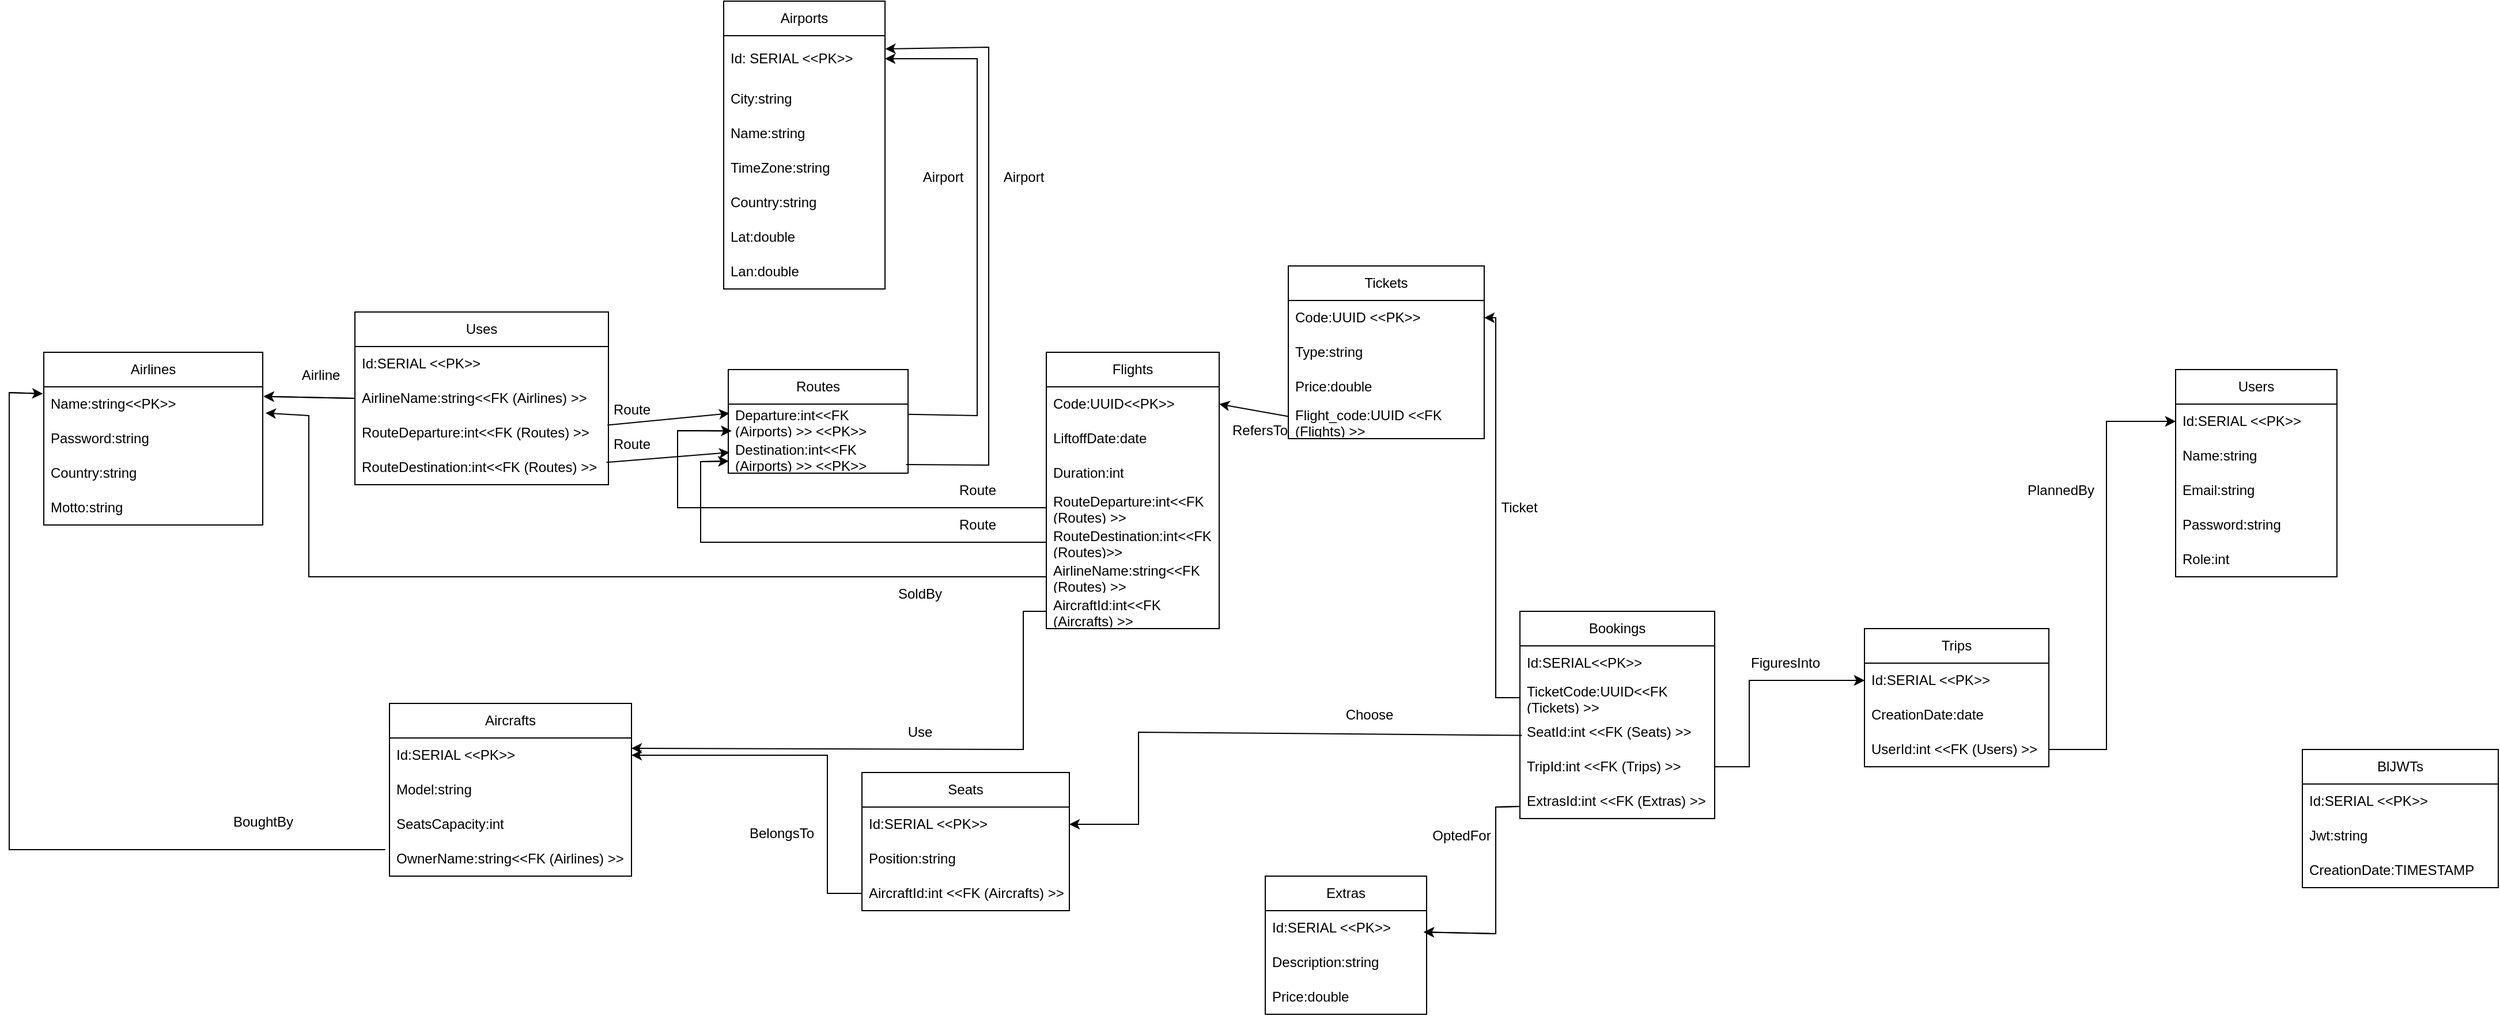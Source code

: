 <mxfile version="28.0.4">
  <diagram name="Pagina-1" id="pX6mvPdmHWL1DqITEzlt">
    <mxGraphModel dx="2329" dy="838" grid="1" gridSize="10" guides="1" tooltips="1" connect="1" arrows="1" fold="1" page="1" pageScale="1" pageWidth="827" pageHeight="1169" math="0" shadow="0">
      <root>
        <mxCell id="0" />
        <mxCell id="1" parent="0" />
        <mxCell id="3aQUeb-euFE-y9l26gwd-1" value="Airlines" style="swimlane;fontStyle=0;childLayout=stackLayout;horizontal=1;startSize=30;horizontalStack=0;resizeParent=1;resizeParentMax=0;resizeLast=0;collapsible=1;marginBottom=0;whiteSpace=wrap;html=1;" parent="1" vertex="1">
          <mxGeometry x="-270" y="315" width="190" height="150" as="geometry" />
        </mxCell>
        <mxCell id="3aQUeb-euFE-y9l26gwd-2" value="Name:string&amp;lt;&amp;lt;PK&amp;gt;&amp;gt;" style="text;strokeColor=none;fillColor=none;align=left;verticalAlign=middle;spacingLeft=4;spacingRight=4;overflow=hidden;points=[[0,0.5],[1,0.5]];portConstraint=eastwest;rotatable=0;whiteSpace=wrap;html=1;" parent="3aQUeb-euFE-y9l26gwd-1" vertex="1">
          <mxGeometry y="30" width="190" height="30" as="geometry" />
        </mxCell>
        <mxCell id="3aQUeb-euFE-y9l26gwd-3" value="Password:string" style="text;strokeColor=none;fillColor=none;align=left;verticalAlign=middle;spacingLeft=4;spacingRight=4;overflow=hidden;points=[[0,0.5],[1,0.5]];portConstraint=eastwest;rotatable=0;whiteSpace=wrap;html=1;" parent="3aQUeb-euFE-y9l26gwd-1" vertex="1">
          <mxGeometry y="60" width="190" height="30" as="geometry" />
        </mxCell>
        <mxCell id="3aQUeb-euFE-y9l26gwd-4" value="Country:string" style="text;strokeColor=none;fillColor=none;align=left;verticalAlign=middle;spacingLeft=4;spacingRight=4;overflow=hidden;points=[[0,0.5],[1,0.5]];portConstraint=eastwest;rotatable=0;whiteSpace=wrap;html=1;" parent="3aQUeb-euFE-y9l26gwd-1" vertex="1">
          <mxGeometry y="90" width="190" height="30" as="geometry" />
        </mxCell>
        <mxCell id="3aQUeb-euFE-y9l26gwd-5" value="Motto:string" style="text;strokeColor=none;fillColor=none;align=left;verticalAlign=middle;spacingLeft=4;spacingRight=4;overflow=hidden;points=[[0,0.5],[1,0.5]];portConstraint=eastwest;rotatable=0;whiteSpace=wrap;html=1;" parent="3aQUeb-euFE-y9l26gwd-1" vertex="1">
          <mxGeometry y="120" width="190" height="30" as="geometry" />
        </mxCell>
        <mxCell id="3aQUeb-euFE-y9l26gwd-6" value="Routes" style="swimlane;fontStyle=0;childLayout=stackLayout;horizontal=1;startSize=30;horizontalStack=0;resizeParent=1;resizeParentMax=0;resizeLast=0;collapsible=1;marginBottom=0;whiteSpace=wrap;html=1;" parent="1" vertex="1">
          <mxGeometry x="324" y="330" width="156" height="90" as="geometry" />
        </mxCell>
        <mxCell id="3aQUeb-euFE-y9l26gwd-7" value="Departure:int&amp;lt;&amp;lt;FK (&lt;span style=&quot;text-align: center;&quot;&gt;Airports)&amp;nbsp;&lt;/span&gt;&amp;gt;&amp;gt; &amp;lt;&amp;lt;PK&amp;gt;&amp;gt;" style="text;strokeColor=none;fillColor=none;align=left;verticalAlign=middle;spacingLeft=4;spacingRight=4;overflow=hidden;points=[[0,0.5],[1,0.5]];portConstraint=eastwest;rotatable=0;whiteSpace=wrap;html=1;" parent="3aQUeb-euFE-y9l26gwd-6" vertex="1">
          <mxGeometry y="30" width="156" height="30" as="geometry" />
        </mxCell>
        <mxCell id="3aQUeb-euFE-y9l26gwd-8" value="Destination:int&amp;lt;&amp;lt;FK (&lt;span style=&quot;text-align: center;&quot;&gt;Airports)&amp;nbsp;&lt;/span&gt;&amp;gt;&amp;gt; &amp;lt;&amp;lt;PK&amp;gt;&amp;gt;" style="text;strokeColor=none;fillColor=none;align=left;verticalAlign=middle;spacingLeft=4;spacingRight=4;overflow=hidden;points=[[0,0.5],[1,0.5]];portConstraint=eastwest;rotatable=0;whiteSpace=wrap;html=1;" parent="3aQUeb-euFE-y9l26gwd-6" vertex="1">
          <mxGeometry y="60" width="156" height="30" as="geometry" />
        </mxCell>
        <mxCell id="3aQUeb-euFE-y9l26gwd-9" value="Users" style="swimlane;fontStyle=0;childLayout=stackLayout;horizontal=1;startSize=30;horizontalStack=0;resizeParent=1;resizeParentMax=0;resizeLast=0;collapsible=1;marginBottom=0;whiteSpace=wrap;html=1;" parent="1" vertex="1">
          <mxGeometry x="1580" y="330" width="140" height="180" as="geometry" />
        </mxCell>
        <mxCell id="3aQUeb-euFE-y9l26gwd-10" value="Id:SERIAL &amp;lt;&amp;lt;PK&amp;gt;&amp;gt;" style="text;strokeColor=none;fillColor=none;align=left;verticalAlign=middle;spacingLeft=4;spacingRight=4;overflow=hidden;points=[[0,0.5],[1,0.5]];portConstraint=eastwest;rotatable=0;whiteSpace=wrap;html=1;" parent="3aQUeb-euFE-y9l26gwd-9" vertex="1">
          <mxGeometry y="30" width="140" height="30" as="geometry" />
        </mxCell>
        <mxCell id="3aQUeb-euFE-y9l26gwd-11" value="Name:string" style="text;strokeColor=none;fillColor=none;align=left;verticalAlign=middle;spacingLeft=4;spacingRight=4;overflow=hidden;points=[[0,0.5],[1,0.5]];portConstraint=eastwest;rotatable=0;whiteSpace=wrap;html=1;" parent="3aQUeb-euFE-y9l26gwd-9" vertex="1">
          <mxGeometry y="60" width="140" height="30" as="geometry" />
        </mxCell>
        <mxCell id="3aQUeb-euFE-y9l26gwd-12" value="Email:string" style="text;strokeColor=none;fillColor=none;align=left;verticalAlign=middle;spacingLeft=4;spacingRight=4;overflow=hidden;points=[[0,0.5],[1,0.5]];portConstraint=eastwest;rotatable=0;whiteSpace=wrap;html=1;" parent="3aQUeb-euFE-y9l26gwd-9" vertex="1">
          <mxGeometry y="90" width="140" height="30" as="geometry" />
        </mxCell>
        <mxCell id="3aQUeb-euFE-y9l26gwd-13" value="Password:string" style="text;strokeColor=none;fillColor=none;align=left;verticalAlign=middle;spacingLeft=4;spacingRight=4;overflow=hidden;points=[[0,0.5],[1,0.5]];portConstraint=eastwest;rotatable=0;whiteSpace=wrap;html=1;" parent="3aQUeb-euFE-y9l26gwd-9" vertex="1">
          <mxGeometry y="120" width="140" height="30" as="geometry" />
        </mxCell>
        <mxCell id="3aQUeb-euFE-y9l26gwd-14" value="Role:int" style="text;strokeColor=none;fillColor=none;align=left;verticalAlign=middle;spacingLeft=4;spacingRight=4;overflow=hidden;points=[[0,0.5],[1,0.5]];portConstraint=eastwest;rotatable=0;whiteSpace=wrap;html=1;" parent="3aQUeb-euFE-y9l26gwd-9" vertex="1">
          <mxGeometry y="150" width="140" height="30" as="geometry" />
        </mxCell>
        <mxCell id="3aQUeb-euFE-y9l26gwd-15" value="Tickets" style="swimlane;fontStyle=0;childLayout=stackLayout;horizontal=1;startSize=30;horizontalStack=0;resizeParent=1;resizeParentMax=0;resizeLast=0;collapsible=1;marginBottom=0;whiteSpace=wrap;html=1;" parent="1" vertex="1">
          <mxGeometry x="810" y="240" width="170" height="150" as="geometry" />
        </mxCell>
        <mxCell id="3aQUeb-euFE-y9l26gwd-16" value="Code:UUID &amp;lt;&amp;lt;PK&amp;gt;&amp;gt;" style="text;strokeColor=none;fillColor=none;align=left;verticalAlign=middle;spacingLeft=4;spacingRight=4;overflow=hidden;points=[[0,0.5],[1,0.5]];portConstraint=eastwest;rotatable=0;whiteSpace=wrap;html=1;" parent="3aQUeb-euFE-y9l26gwd-15" vertex="1">
          <mxGeometry y="30" width="170" height="30" as="geometry" />
        </mxCell>
        <mxCell id="3aQUeb-euFE-y9l26gwd-17" value="Type:string" style="text;strokeColor=none;fillColor=none;align=left;verticalAlign=middle;spacingLeft=4;spacingRight=4;overflow=hidden;points=[[0,0.5],[1,0.5]];portConstraint=eastwest;rotatable=0;whiteSpace=wrap;html=1;" parent="3aQUeb-euFE-y9l26gwd-15" vertex="1">
          <mxGeometry y="60" width="170" height="30" as="geometry" />
        </mxCell>
        <mxCell id="3aQUeb-euFE-y9l26gwd-18" value="Price:double" style="text;strokeColor=none;fillColor=none;align=left;verticalAlign=middle;spacingLeft=4;spacingRight=4;overflow=hidden;points=[[0,0.5],[1,0.5]];portConstraint=eastwest;rotatable=0;whiteSpace=wrap;html=1;" parent="3aQUeb-euFE-y9l26gwd-15" vertex="1">
          <mxGeometry y="90" width="170" height="30" as="geometry" />
        </mxCell>
        <mxCell id="3aQUeb-euFE-y9l26gwd-19" value="Flight_code:UUID &amp;lt;&amp;lt;FK (&lt;span style=&quot;text-align: center;&quot;&gt;Flights)&amp;nbsp;&lt;/span&gt;&amp;gt;&amp;gt;" style="text;strokeColor=none;fillColor=none;align=left;verticalAlign=middle;spacingLeft=4;spacingRight=4;overflow=hidden;points=[[0,0.5],[1,0.5]];portConstraint=eastwest;rotatable=0;whiteSpace=wrap;html=1;" parent="3aQUeb-euFE-y9l26gwd-15" vertex="1">
          <mxGeometry y="120" width="170" height="30" as="geometry" />
        </mxCell>
        <mxCell id="3aQUeb-euFE-y9l26gwd-26" value="Flights" style="swimlane;fontStyle=0;childLayout=stackLayout;horizontal=1;startSize=30;horizontalStack=0;resizeParent=1;resizeParentMax=0;resizeLast=0;collapsible=1;marginBottom=0;whiteSpace=wrap;html=1;" parent="1" vertex="1">
          <mxGeometry x="600" y="315" width="150" height="240" as="geometry" />
        </mxCell>
        <mxCell id="3aQUeb-euFE-y9l26gwd-27" value="Code:UUID&amp;lt;&amp;lt;PK&amp;gt;&amp;gt;" style="text;strokeColor=none;fillColor=none;align=left;verticalAlign=middle;spacingLeft=4;spacingRight=4;overflow=hidden;points=[[0,0.5],[1,0.5]];portConstraint=eastwest;rotatable=0;whiteSpace=wrap;html=1;" parent="3aQUeb-euFE-y9l26gwd-26" vertex="1">
          <mxGeometry y="30" width="150" height="30" as="geometry" />
        </mxCell>
        <mxCell id="3aQUeb-euFE-y9l26gwd-28" value="LiftoffDate:date" style="text;strokeColor=none;fillColor=none;align=left;verticalAlign=middle;spacingLeft=4;spacingRight=4;overflow=hidden;points=[[0,0.5],[1,0.5]];portConstraint=eastwest;rotatable=0;whiteSpace=wrap;html=1;" parent="3aQUeb-euFE-y9l26gwd-26" vertex="1">
          <mxGeometry y="60" width="150" height="30" as="geometry" />
        </mxCell>
        <mxCell id="3aQUeb-euFE-y9l26gwd-29" value="Duration:int" style="text;strokeColor=none;fillColor=none;align=left;verticalAlign=middle;spacingLeft=4;spacingRight=4;overflow=hidden;points=[[0,0.5],[1,0.5]];portConstraint=eastwest;rotatable=0;whiteSpace=wrap;html=1;" parent="3aQUeb-euFE-y9l26gwd-26" vertex="1">
          <mxGeometry y="90" width="150" height="30" as="geometry" />
        </mxCell>
        <mxCell id="3aQUeb-euFE-y9l26gwd-30" value="RouteDeparture:int&amp;lt;&amp;lt;FK (&lt;span style=&quot;text-align: center;&quot;&gt;Routes)&amp;nbsp;&lt;/span&gt;&amp;gt;&amp;gt;" style="text;strokeColor=none;fillColor=none;align=left;verticalAlign=middle;spacingLeft=4;spacingRight=4;overflow=hidden;points=[[0,0.5],[1,0.5]];portConstraint=eastwest;rotatable=0;whiteSpace=wrap;html=1;" parent="3aQUeb-euFE-y9l26gwd-26" vertex="1">
          <mxGeometry y="120" width="150" height="30" as="geometry" />
        </mxCell>
        <mxCell id="3aQUeb-euFE-y9l26gwd-31" value="RouteDestination:int&amp;lt;&amp;lt;FK (&lt;span style=&quot;text-align: center;&quot;&gt;Routes)&lt;/span&gt;&amp;gt;&amp;gt;" style="text;strokeColor=none;fillColor=none;align=left;verticalAlign=middle;spacingLeft=4;spacingRight=4;overflow=hidden;points=[[0,0.5],[1,0.5]];portConstraint=eastwest;rotatable=0;whiteSpace=wrap;html=1;" parent="3aQUeb-euFE-y9l26gwd-26" vertex="1">
          <mxGeometry y="150" width="150" height="30" as="geometry" />
        </mxCell>
        <mxCell id="3aQUeb-euFE-y9l26gwd-32" value="AirlineName:string&amp;lt;&amp;lt;FK (&lt;span style=&quot;text-align: center;&quot;&gt;Routes)&amp;nbsp;&lt;/span&gt;&amp;gt;&amp;gt;" style="text;strokeColor=none;fillColor=none;align=left;verticalAlign=middle;spacingLeft=4;spacingRight=4;overflow=hidden;points=[[0,0.5],[1,0.5]];portConstraint=eastwest;rotatable=0;whiteSpace=wrap;html=1;" parent="3aQUeb-euFE-y9l26gwd-26" vertex="1">
          <mxGeometry y="180" width="150" height="30" as="geometry" />
        </mxCell>
        <mxCell id="Vh7ybCmycij3RCht1qAK-32" value="AircraftId:int&amp;lt;&amp;lt;FK (&lt;span style=&quot;text-align: center;&quot;&gt;Aircrafts)&amp;nbsp;&lt;/span&gt;&amp;gt;&amp;gt;" style="text;strokeColor=none;fillColor=none;align=left;verticalAlign=middle;spacingLeft=4;spacingRight=4;overflow=hidden;points=[[0,0.5],[1,0.5]];portConstraint=eastwest;rotatable=0;whiteSpace=wrap;html=1;" parent="3aQUeb-euFE-y9l26gwd-26" vertex="1">
          <mxGeometry y="210" width="150" height="30" as="geometry" />
        </mxCell>
        <mxCell id="3aQUeb-euFE-y9l26gwd-33" value="Trips" style="swimlane;fontStyle=0;childLayout=stackLayout;horizontal=1;startSize=30;horizontalStack=0;resizeParent=1;resizeParentMax=0;resizeLast=0;collapsible=1;marginBottom=0;whiteSpace=wrap;html=1;" parent="1" vertex="1">
          <mxGeometry x="1310" y="555" width="160" height="120" as="geometry" />
        </mxCell>
        <mxCell id="3aQUeb-euFE-y9l26gwd-34" value="Id:SERIAL &amp;lt;&amp;lt;PK&amp;gt;&amp;gt;" style="text;strokeColor=none;fillColor=none;align=left;verticalAlign=middle;spacingLeft=4;spacingRight=4;overflow=hidden;points=[[0,0.5],[1,0.5]];portConstraint=eastwest;rotatable=0;whiteSpace=wrap;html=1;" parent="3aQUeb-euFE-y9l26gwd-33" vertex="1">
          <mxGeometry y="30" width="160" height="30" as="geometry" />
        </mxCell>
        <mxCell id="3aQUeb-euFE-y9l26gwd-35" value="CreationDate:date" style="text;strokeColor=none;fillColor=none;align=left;verticalAlign=middle;spacingLeft=4;spacingRight=4;overflow=hidden;points=[[0,0.5],[1,0.5]];portConstraint=eastwest;rotatable=0;whiteSpace=wrap;html=1;" parent="3aQUeb-euFE-y9l26gwd-33" vertex="1">
          <mxGeometry y="60" width="160" height="30" as="geometry" />
        </mxCell>
        <mxCell id="3aQUeb-euFE-y9l26gwd-36" value="UserId:int &amp;lt;&amp;lt;FK (Users) &amp;gt;&amp;gt;" style="text;strokeColor=none;fillColor=none;align=left;verticalAlign=middle;spacingLeft=4;spacingRight=4;overflow=hidden;points=[[0,0.5],[1,0.5]];portConstraint=eastwest;rotatable=0;whiteSpace=wrap;html=1;" parent="3aQUeb-euFE-y9l26gwd-33" vertex="1">
          <mxGeometry y="90" width="160" height="30" as="geometry" />
        </mxCell>
        <mxCell id="3aQUeb-euFE-y9l26gwd-37" value="Seats" style="swimlane;fontStyle=0;childLayout=stackLayout;horizontal=1;startSize=30;horizontalStack=0;resizeParent=1;resizeParentMax=0;resizeLast=0;collapsible=1;marginBottom=0;whiteSpace=wrap;html=1;" parent="1" vertex="1">
          <mxGeometry x="440" y="680" width="180" height="120" as="geometry" />
        </mxCell>
        <mxCell id="3aQUeb-euFE-y9l26gwd-38" value="Id:SERIAL &amp;lt;&amp;lt;PK&amp;gt;&amp;gt;" style="text;strokeColor=none;fillColor=none;align=left;verticalAlign=middle;spacingLeft=4;spacingRight=4;overflow=hidden;points=[[0,0.5],[1,0.5]];portConstraint=eastwest;rotatable=0;whiteSpace=wrap;html=1;" parent="3aQUeb-euFE-y9l26gwd-37" vertex="1">
          <mxGeometry y="30" width="180" height="30" as="geometry" />
        </mxCell>
        <mxCell id="3aQUeb-euFE-y9l26gwd-39" value="Position:string" style="text;strokeColor=none;fillColor=none;align=left;verticalAlign=middle;spacingLeft=4;spacingRight=4;overflow=hidden;points=[[0,0.5],[1,0.5]];portConstraint=eastwest;rotatable=0;whiteSpace=wrap;html=1;" parent="3aQUeb-euFE-y9l26gwd-37" vertex="1">
          <mxGeometry y="60" width="180" height="30" as="geometry" />
        </mxCell>
        <mxCell id="3aQUeb-euFE-y9l26gwd-40" value="AircraftId:int &amp;lt;&amp;lt;FK (&lt;span style=&quot;text-align: center;&quot;&gt;Aircrafts)&amp;nbsp;&lt;/span&gt;&amp;gt;&amp;gt;" style="text;strokeColor=none;fillColor=none;align=left;verticalAlign=middle;spacingLeft=4;spacingRight=4;overflow=hidden;points=[[0,0.5],[1,0.5]];portConstraint=eastwest;rotatable=0;whiteSpace=wrap;html=1;" parent="3aQUeb-euFE-y9l26gwd-37" vertex="1">
          <mxGeometry y="90" width="180" height="30" as="geometry" />
        </mxCell>
        <mxCell id="3aQUeb-euFE-y9l26gwd-41" value="Extras" style="swimlane;fontStyle=0;childLayout=stackLayout;horizontal=1;startSize=30;horizontalStack=0;resizeParent=1;resizeParentMax=0;resizeLast=0;collapsible=1;marginBottom=0;whiteSpace=wrap;html=1;" parent="1" vertex="1">
          <mxGeometry x="790" y="770" width="140" height="120" as="geometry" />
        </mxCell>
        <mxCell id="3aQUeb-euFE-y9l26gwd-42" value="Id:SERIAL &amp;lt;&amp;lt;PK&amp;gt;&amp;gt;" style="text;strokeColor=none;fillColor=none;align=left;verticalAlign=middle;spacingLeft=4;spacingRight=4;overflow=hidden;points=[[0,0.5],[1,0.5]];portConstraint=eastwest;rotatable=0;whiteSpace=wrap;html=1;" parent="3aQUeb-euFE-y9l26gwd-41" vertex="1">
          <mxGeometry y="30" width="140" height="30" as="geometry" />
        </mxCell>
        <mxCell id="3aQUeb-euFE-y9l26gwd-43" value="Description:string" style="text;strokeColor=none;fillColor=none;align=left;verticalAlign=middle;spacingLeft=4;spacingRight=4;overflow=hidden;points=[[0,0.5],[1,0.5]];portConstraint=eastwest;rotatable=0;whiteSpace=wrap;html=1;" parent="3aQUeb-euFE-y9l26gwd-41" vertex="1">
          <mxGeometry y="60" width="140" height="30" as="geometry" />
        </mxCell>
        <mxCell id="3aQUeb-euFE-y9l26gwd-44" value="Price:double" style="text;strokeColor=none;fillColor=none;align=left;verticalAlign=middle;spacingLeft=4;spacingRight=4;overflow=hidden;points=[[0,0.5],[1,0.5]];portConstraint=eastwest;rotatable=0;whiteSpace=wrap;html=1;" parent="3aQUeb-euFE-y9l26gwd-41" vertex="1">
          <mxGeometry y="90" width="140" height="30" as="geometry" />
        </mxCell>
        <mxCell id="3aQUeb-euFE-y9l26gwd-45" value="Aircrafts" style="swimlane;fontStyle=0;childLayout=stackLayout;horizontal=1;startSize=30;horizontalStack=0;resizeParent=1;resizeParentMax=0;resizeLast=0;collapsible=1;marginBottom=0;whiteSpace=wrap;html=1;" parent="1" vertex="1">
          <mxGeometry x="30" y="620" width="210" height="150" as="geometry" />
        </mxCell>
        <mxCell id="3aQUeb-euFE-y9l26gwd-46" value="Id:SERIAL &amp;lt;&amp;lt;PK&amp;gt;&amp;gt;" style="text;strokeColor=none;fillColor=none;align=left;verticalAlign=middle;spacingLeft=4;spacingRight=4;overflow=hidden;points=[[0,0.5],[1,0.5]];portConstraint=eastwest;rotatable=0;whiteSpace=wrap;html=1;" parent="3aQUeb-euFE-y9l26gwd-45" vertex="1">
          <mxGeometry y="30" width="210" height="30" as="geometry" />
        </mxCell>
        <mxCell id="3aQUeb-euFE-y9l26gwd-47" value="Model:string" style="text;strokeColor=none;fillColor=none;align=left;verticalAlign=middle;spacingLeft=4;spacingRight=4;overflow=hidden;points=[[0,0.5],[1,0.5]];portConstraint=eastwest;rotatable=0;whiteSpace=wrap;html=1;" parent="3aQUeb-euFE-y9l26gwd-45" vertex="1">
          <mxGeometry y="60" width="210" height="30" as="geometry" />
        </mxCell>
        <mxCell id="3aQUeb-euFE-y9l26gwd-48" value="SeatsCapacity:int" style="text;strokeColor=none;fillColor=none;align=left;verticalAlign=middle;spacingLeft=4;spacingRight=4;overflow=hidden;points=[[0,0.5],[1,0.5]];portConstraint=eastwest;rotatable=0;whiteSpace=wrap;html=1;" parent="3aQUeb-euFE-y9l26gwd-45" vertex="1">
          <mxGeometry y="90" width="210" height="30" as="geometry" />
        </mxCell>
        <mxCell id="3aQUeb-euFE-y9l26gwd-49" value="OwnerName:string&amp;lt;&amp;lt;FK (Airlines) &amp;gt;&amp;gt;" style="text;strokeColor=none;fillColor=none;align=left;verticalAlign=middle;spacingLeft=4;spacingRight=4;overflow=hidden;points=[[0,0.5],[1,0.5]];portConstraint=eastwest;rotatable=0;whiteSpace=wrap;html=1;" parent="3aQUeb-euFE-y9l26gwd-45" vertex="1">
          <mxGeometry y="120" width="210" height="30" as="geometry" />
        </mxCell>
        <mxCell id="3aQUeb-euFE-y9l26gwd-52" value="" style="endArrow=classic;html=1;rounded=0;exitX=-0.021;exitY=0.233;exitDx=0;exitDy=0;entryX=-0.005;entryY=0.2;entryDx=0;entryDy=0;exitPerimeter=0;entryPerimeter=0;" parent="1" source="3aQUeb-euFE-y9l26gwd-49" target="3aQUeb-euFE-y9l26gwd-2" edge="1">
          <mxGeometry width="50" height="50" relative="1" as="geometry">
            <mxPoint x="50" y="750.01" as="sourcePoint" />
            <mxPoint x="-290" y="350" as="targetPoint" />
            <Array as="points">
              <mxPoint x="-300" y="747" />
              <mxPoint x="-300" y="350" />
            </Array>
          </mxGeometry>
        </mxCell>
        <mxCell id="3aQUeb-euFE-y9l26gwd-53" value="" style="endArrow=classic;html=1;rounded=0;exitX=0;exitY=0.5;exitDx=0;exitDy=0;entryX=1;entryY=0.5;entryDx=0;entryDy=0;" parent="1" source="3aQUeb-euFE-y9l26gwd-40" target="3aQUeb-euFE-y9l26gwd-46" edge="1">
          <mxGeometry width="50" height="50" relative="1" as="geometry">
            <mxPoint x="260" y="680" as="sourcePoint" />
            <mxPoint x="310" y="630" as="targetPoint" />
            <Array as="points">
              <mxPoint x="410" y="785" />
              <mxPoint x="410" y="665" />
            </Array>
          </mxGeometry>
        </mxCell>
        <mxCell id="3aQUeb-euFE-y9l26gwd-55" value="" style="endArrow=classic;html=1;rounded=0;exitX=0;exitY=0.5;exitDx=0;exitDy=0;entryX=0.002;entryY=0.652;entryDx=0;entryDy=0;entryPerimeter=0;" parent="1" source="3aQUeb-euFE-y9l26gwd-31" target="3aQUeb-euFE-y9l26gwd-8" edge="1">
          <mxGeometry width="50" height="50" relative="1" as="geometry">
            <mxPoint x="450" y="540" as="sourcePoint" />
            <mxPoint x="324" y="375" as="targetPoint" />
            <Array as="points">
              <mxPoint x="300" y="480" />
              <mxPoint x="300" y="410" />
            </Array>
          </mxGeometry>
        </mxCell>
        <mxCell id="3aQUeb-euFE-y9l26gwd-56" value="Uses" style="swimlane;fontStyle=0;childLayout=stackLayout;horizontal=1;startSize=30;horizontalStack=0;resizeParent=1;resizeParentMax=0;resizeLast=0;collapsible=1;marginBottom=0;whiteSpace=wrap;html=1;" parent="1" vertex="1">
          <mxGeometry y="280" width="220" height="150" as="geometry" />
        </mxCell>
        <mxCell id="3aQUeb-euFE-y9l26gwd-57" value="Id:SERIAL &amp;lt;&amp;lt;PK&amp;gt;&amp;gt;" style="text;strokeColor=none;fillColor=none;align=left;verticalAlign=middle;spacingLeft=4;spacingRight=4;overflow=hidden;points=[[0,0.5],[1,0.5]];portConstraint=eastwest;rotatable=0;whiteSpace=wrap;html=1;" parent="3aQUeb-euFE-y9l26gwd-56" vertex="1">
          <mxGeometry y="30" width="220" height="30" as="geometry" />
        </mxCell>
        <mxCell id="3aQUeb-euFE-y9l26gwd-58" value="AirlineName:string&amp;lt;&amp;lt;FK (Airlines) &amp;gt;&amp;gt;" style="text;strokeColor=none;fillColor=none;align=left;verticalAlign=middle;spacingLeft=4;spacingRight=4;overflow=hidden;points=[[0,0.5],[1,0.5]];portConstraint=eastwest;rotatable=0;whiteSpace=wrap;html=1;" parent="3aQUeb-euFE-y9l26gwd-56" vertex="1">
          <mxGeometry y="60" width="220" height="30" as="geometry" />
        </mxCell>
        <mxCell id="3aQUeb-euFE-y9l26gwd-59" value="RouteDeparture:int&amp;lt;&amp;lt;FK (Routes) &amp;gt;&amp;gt;" style="text;strokeColor=none;fillColor=none;align=left;verticalAlign=middle;spacingLeft=4;spacingRight=4;overflow=hidden;points=[[0,0.5],[1,0.5]];portConstraint=eastwest;rotatable=0;whiteSpace=wrap;html=1;" parent="3aQUeb-euFE-y9l26gwd-56" vertex="1">
          <mxGeometry y="90" width="220" height="30" as="geometry" />
        </mxCell>
        <mxCell id="3aQUeb-euFE-y9l26gwd-60" value="RouteDestination:int&amp;lt;&amp;lt;FK&amp;nbsp;(Routes)&amp;nbsp;&amp;gt;&amp;gt;" style="text;strokeColor=none;fillColor=none;align=left;verticalAlign=middle;spacingLeft=4;spacingRight=4;overflow=hidden;points=[[0,0.5],[1,0.5]];portConstraint=eastwest;rotatable=0;whiteSpace=wrap;html=1;" parent="3aQUeb-euFE-y9l26gwd-56" vertex="1">
          <mxGeometry y="120" width="220" height="30" as="geometry" />
        </mxCell>
        <mxCell id="3aQUeb-euFE-y9l26gwd-61" value="" style="endArrow=classic;html=1;rounded=0;exitX=0;exitY=0.5;exitDx=0;exitDy=0;entryX=1.004;entryY=0.278;entryDx=0;entryDy=0;entryPerimeter=0;" parent="1" source="3aQUeb-euFE-y9l26gwd-58" target="3aQUeb-euFE-y9l26gwd-2" edge="1">
          <mxGeometry width="50" height="50" relative="1" as="geometry">
            <mxPoint x="100" y="540" as="sourcePoint" />
            <mxPoint x="-80" y="360" as="targetPoint" />
          </mxGeometry>
        </mxCell>
        <mxCell id="3aQUeb-euFE-y9l26gwd-64" value="Bookings" style="swimlane;fontStyle=0;childLayout=stackLayout;horizontal=1;startSize=30;horizontalStack=0;resizeParent=1;resizeParentMax=0;resizeLast=0;collapsible=1;marginBottom=0;whiteSpace=wrap;html=1;" parent="1" vertex="1">
          <mxGeometry x="1011" y="540" width="169" height="180" as="geometry" />
        </mxCell>
        <mxCell id="3aQUeb-euFE-y9l26gwd-65" value="Id:SERIAL&amp;lt;&amp;lt;PK&amp;gt;&amp;gt;" style="text;strokeColor=none;fillColor=none;align=left;verticalAlign=middle;spacingLeft=4;spacingRight=4;overflow=hidden;points=[[0,0.5],[1,0.5]];portConstraint=eastwest;rotatable=0;whiteSpace=wrap;html=1;" parent="3aQUeb-euFE-y9l26gwd-64" vertex="1">
          <mxGeometry y="30" width="169" height="30" as="geometry" />
        </mxCell>
        <mxCell id="3aQUeb-euFE-y9l26gwd-66" value="TicketCode:UUID&amp;lt;&amp;lt;FK (Tickets) &amp;gt;&amp;gt;" style="text;strokeColor=none;fillColor=none;align=left;verticalAlign=middle;spacingLeft=4;spacingRight=4;overflow=hidden;points=[[0,0.5],[1,0.5]];portConstraint=eastwest;rotatable=0;whiteSpace=wrap;html=1;" parent="3aQUeb-euFE-y9l26gwd-64" vertex="1">
          <mxGeometry y="60" width="169" height="30" as="geometry" />
        </mxCell>
        <mxCell id="3aQUeb-euFE-y9l26gwd-67" value="SeatId:int &amp;lt;&amp;lt;FK (&lt;span style=&quot;text-align: center;&quot;&gt;Seats)&amp;nbsp;&lt;/span&gt;&amp;gt;&amp;gt;" style="text;strokeColor=none;fillColor=none;align=left;verticalAlign=middle;spacingLeft=4;spacingRight=4;overflow=hidden;points=[[0,0.5],[1,0.5]];portConstraint=eastwest;rotatable=0;whiteSpace=wrap;html=1;" parent="3aQUeb-euFE-y9l26gwd-64" vertex="1">
          <mxGeometry y="90" width="169" height="30" as="geometry" />
        </mxCell>
        <mxCell id="3aQUeb-euFE-y9l26gwd-68" value="TripId:int &amp;lt;&amp;lt;FK (Trips) &amp;gt;&amp;gt;" style="text;strokeColor=none;fillColor=none;align=left;verticalAlign=middle;spacingLeft=4;spacingRight=4;overflow=hidden;points=[[0,0.5],[1,0.5]];portConstraint=eastwest;rotatable=0;whiteSpace=wrap;html=1;" parent="3aQUeb-euFE-y9l26gwd-64" vertex="1">
          <mxGeometry y="120" width="169" height="30" as="geometry" />
        </mxCell>
        <mxCell id="3aQUeb-euFE-y9l26gwd-69" value="ExtrasId:int &amp;lt;&amp;lt;FK (Extras) &amp;gt;&amp;gt;" style="text;strokeColor=none;fillColor=none;align=left;verticalAlign=middle;spacingLeft=4;spacingRight=4;overflow=hidden;points=[[0,0.5],[1,0.5]];portConstraint=eastwest;rotatable=0;whiteSpace=wrap;html=1;" parent="3aQUeb-euFE-y9l26gwd-64" vertex="1">
          <mxGeometry y="150" width="169" height="30" as="geometry" />
        </mxCell>
        <mxCell id="3aQUeb-euFE-y9l26gwd-70" value="" style="endArrow=classic;html=1;rounded=0;exitX=0.01;exitY=0.593;exitDx=0;exitDy=0;exitPerimeter=0;entryX=1;entryY=0.5;entryDx=0;entryDy=0;" parent="1" source="3aQUeb-euFE-y9l26gwd-67" target="3aQUeb-euFE-y9l26gwd-38" edge="1">
          <mxGeometry width="50" height="50" relative="1" as="geometry">
            <mxPoint x="840" y="690" as="sourcePoint" />
            <mxPoint x="890" y="640" as="targetPoint" />
            <Array as="points">
              <mxPoint x="680" y="645" />
              <mxPoint x="680" y="725" />
            </Array>
          </mxGeometry>
        </mxCell>
        <mxCell id="3aQUeb-euFE-y9l26gwd-71" value="" style="endArrow=classic;html=1;rounded=0;exitX=0;exitY=0.5;exitDx=0;exitDy=0;entryX=1;entryY=0.5;entryDx=0;entryDy=0;" parent="1" source="3aQUeb-euFE-y9l26gwd-66" target="3aQUeb-euFE-y9l26gwd-16" edge="1">
          <mxGeometry width="50" height="50" relative="1" as="geometry">
            <mxPoint x="920" y="620" as="sourcePoint" />
            <mxPoint x="1110" y="310" as="targetPoint" />
            <Array as="points">
              <mxPoint x="990" y="615" />
              <mxPoint x="990" y="285" />
            </Array>
          </mxGeometry>
        </mxCell>
        <mxCell id="3aQUeb-euFE-y9l26gwd-72" value="" style="endArrow=classic;html=1;rounded=0;exitX=1;exitY=0.5;exitDx=0;exitDy=0;entryX=0;entryY=0.5;entryDx=0;entryDy=0;" parent="1" source="3aQUeb-euFE-y9l26gwd-36" target="3aQUeb-euFE-y9l26gwd-10" edge="1">
          <mxGeometry width="50" height="50" relative="1" as="geometry">
            <mxPoint x="1160" y="570" as="sourcePoint" />
            <mxPoint x="1210" y="520" as="targetPoint" />
            <Array as="points">
              <mxPoint x="1520" y="660" />
              <mxPoint x="1520" y="375" />
            </Array>
          </mxGeometry>
        </mxCell>
        <mxCell id="3aQUeb-euFE-y9l26gwd-73" value="" style="endArrow=classic;html=1;rounded=0;exitX=1;exitY=0.5;exitDx=0;exitDy=0;entryX=0;entryY=0.5;entryDx=0;entryDy=0;" parent="1" source="3aQUeb-euFE-y9l26gwd-68" target="3aQUeb-euFE-y9l26gwd-34" edge="1">
          <mxGeometry width="50" height="50" relative="1" as="geometry">
            <mxPoint x="1310" y="690" as="sourcePoint" />
            <mxPoint x="1200" y="520" as="targetPoint" />
            <Array as="points">
              <mxPoint x="1210" y="675" />
              <mxPoint x="1210" y="600" />
            </Array>
          </mxGeometry>
        </mxCell>
        <mxCell id="3aQUeb-euFE-y9l26gwd-74" value="" style="endArrow=classic;html=1;rounded=0;exitX=-0.004;exitY=0.651;exitDx=0;exitDy=0;exitPerimeter=0;entryX=0.982;entryY=0.619;entryDx=0;entryDy=0;entryPerimeter=0;" parent="1" source="3aQUeb-euFE-y9l26gwd-69" target="3aQUeb-euFE-y9l26gwd-42" edge="1">
          <mxGeometry width="50" height="50" relative="1" as="geometry">
            <mxPoint x="970" y="700" as="sourcePoint" />
            <mxPoint x="1020" y="650" as="targetPoint" />
            <Array as="points">
              <mxPoint x="990" y="710" />
              <mxPoint x="990" y="820" />
            </Array>
          </mxGeometry>
        </mxCell>
        <mxCell id="3aQUeb-euFE-y9l26gwd-76" value="" style="endArrow=classic;html=1;rounded=0;entryX=0.018;entryY=0.776;entryDx=0;entryDy=0;entryPerimeter=0;" parent="1" source="3aQUeb-euFE-y9l26gwd-30" target="3aQUeb-euFE-y9l26gwd-7" edge="1">
          <mxGeometry width="50" height="50" relative="1" as="geometry">
            <mxPoint x="600" y="460" as="sourcePoint" />
            <mxPoint x="324" y="390" as="targetPoint" />
            <Array as="points">
              <mxPoint x="280" y="450" />
              <mxPoint x="280" y="383" />
            </Array>
          </mxGeometry>
        </mxCell>
        <mxCell id="3aQUeb-euFE-y9l26gwd-77" value="BlJWTs" style="swimlane;fontStyle=0;childLayout=stackLayout;horizontal=1;startSize=30;horizontalStack=0;resizeParent=1;resizeParentMax=0;resizeLast=0;collapsible=1;marginBottom=0;whiteSpace=wrap;html=1;" parent="1" vertex="1">
          <mxGeometry x="1690" y="660" width="170" height="120" as="geometry" />
        </mxCell>
        <mxCell id="3aQUeb-euFE-y9l26gwd-78" value="Id:SERIAL &amp;lt;&amp;lt;PK&amp;gt;&amp;gt;" style="text;strokeColor=none;fillColor=none;align=left;verticalAlign=middle;spacingLeft=4;spacingRight=4;overflow=hidden;points=[[0,0.5],[1,0.5]];portConstraint=eastwest;rotatable=0;whiteSpace=wrap;html=1;" parent="3aQUeb-euFE-y9l26gwd-77" vertex="1">
          <mxGeometry y="30" width="170" height="30" as="geometry" />
        </mxCell>
        <mxCell id="3aQUeb-euFE-y9l26gwd-79" value="Jwt:string" style="text;strokeColor=none;fillColor=none;align=left;verticalAlign=middle;spacingLeft=4;spacingRight=4;overflow=hidden;points=[[0,0.5],[1,0.5]];portConstraint=eastwest;rotatable=0;whiteSpace=wrap;html=1;" parent="3aQUeb-euFE-y9l26gwd-77" vertex="1">
          <mxGeometry y="60" width="170" height="30" as="geometry" />
        </mxCell>
        <mxCell id="kgwtjrE0FstHuXd1rFe7-1" value="CreationDate:TIMESTAMP" style="text;strokeColor=none;fillColor=none;align=left;verticalAlign=middle;spacingLeft=4;spacingRight=4;overflow=hidden;points=[[0,0.5],[1,0.5]];portConstraint=eastwest;rotatable=0;whiteSpace=wrap;html=1;" parent="3aQUeb-euFE-y9l26gwd-77" vertex="1">
          <mxGeometry y="90" width="170" height="30" as="geometry" />
        </mxCell>
        <mxCell id="Vh7ybCmycij3RCht1qAK-20" value="Airports" style="swimlane;fontStyle=0;childLayout=stackLayout;horizontal=1;startSize=30;horizontalStack=0;resizeParent=1;resizeParentMax=0;resizeLast=0;collapsible=1;marginBottom=0;whiteSpace=wrap;html=1;" parent="1" vertex="1">
          <mxGeometry x="320" y="10" width="140" height="250" as="geometry" />
        </mxCell>
        <mxCell id="Vh7ybCmycij3RCht1qAK-21" value="Id: SERIAL &amp;lt;&amp;lt;PK&amp;gt;&amp;gt;" style="text;strokeColor=none;fillColor=none;align=left;verticalAlign=middle;spacingLeft=4;spacingRight=4;overflow=hidden;points=[[0,0.5],[1,0.5]];portConstraint=eastwest;rotatable=0;whiteSpace=wrap;html=1;" parent="Vh7ybCmycij3RCht1qAK-20" vertex="1">
          <mxGeometry y="30" width="140" height="40" as="geometry" />
        </mxCell>
        <mxCell id="Vh7ybCmycij3RCht1qAK-22" value="City:string" style="text;strokeColor=none;fillColor=none;align=left;verticalAlign=middle;spacingLeft=4;spacingRight=4;overflow=hidden;points=[[0,0.5],[1,0.5]];portConstraint=eastwest;rotatable=0;whiteSpace=wrap;html=1;" parent="Vh7ybCmycij3RCht1qAK-20" vertex="1">
          <mxGeometry y="70" width="140" height="30" as="geometry" />
        </mxCell>
        <mxCell id="Vh7ybCmycij3RCht1qAK-23" value="Name:string" style="text;strokeColor=none;fillColor=none;align=left;verticalAlign=middle;spacingLeft=4;spacingRight=4;overflow=hidden;points=[[0,0.5],[1,0.5]];portConstraint=eastwest;rotatable=0;whiteSpace=wrap;html=1;" parent="Vh7ybCmycij3RCht1qAK-20" vertex="1">
          <mxGeometry y="100" width="140" height="30" as="geometry" />
        </mxCell>
        <mxCell id="Vh7ybCmycij3RCht1qAK-24" value="TimeZone:string" style="text;strokeColor=none;fillColor=none;align=left;verticalAlign=middle;spacingLeft=4;spacingRight=4;overflow=hidden;points=[[0,0.5],[1,0.5]];portConstraint=eastwest;rotatable=0;whiteSpace=wrap;html=1;" parent="Vh7ybCmycij3RCht1qAK-20" vertex="1">
          <mxGeometry y="130" width="140" height="30" as="geometry" />
        </mxCell>
        <mxCell id="Vh7ybCmycij3RCht1qAK-25" value="Country:string" style="text;strokeColor=none;fillColor=none;align=left;verticalAlign=middle;spacingLeft=4;spacingRight=4;overflow=hidden;points=[[0,0.5],[1,0.5]];portConstraint=eastwest;rotatable=0;whiteSpace=wrap;html=1;" parent="Vh7ybCmycij3RCht1qAK-20" vertex="1">
          <mxGeometry y="160" width="140" height="30" as="geometry" />
        </mxCell>
        <mxCell id="Q50AeV7Kv5rFn46oIAkc-2" value="Lat:double" style="text;strokeColor=none;fillColor=none;align=left;verticalAlign=middle;spacingLeft=4;spacingRight=4;overflow=hidden;points=[[0,0.5],[1,0.5]];portConstraint=eastwest;rotatable=0;whiteSpace=wrap;html=1;" parent="Vh7ybCmycij3RCht1qAK-20" vertex="1">
          <mxGeometry y="190" width="140" height="30" as="geometry" />
        </mxCell>
        <mxCell id="Q50AeV7Kv5rFn46oIAkc-1" value="Lan:double" style="text;strokeColor=none;fillColor=none;align=left;verticalAlign=middle;spacingLeft=4;spacingRight=4;overflow=hidden;points=[[0,0.5],[1,0.5]];portConstraint=eastwest;rotatable=0;whiteSpace=wrap;html=1;" parent="Vh7ybCmycij3RCht1qAK-20" vertex="1">
          <mxGeometry y="220" width="140" height="30" as="geometry" />
        </mxCell>
        <mxCell id="Vh7ybCmycij3RCht1qAK-50" value="" style="endArrow=classic;html=1;rounded=0;exitX=1;exitY=0.295;exitDx=0;exitDy=0;exitPerimeter=0;entryX=1;entryY=0.5;entryDx=0;entryDy=0;" parent="1" target="Vh7ybCmycij3RCht1qAK-21" edge="1">
          <mxGeometry width="50" height="50" relative="1" as="geometry">
            <mxPoint x="480" y="368.85" as="sourcePoint" />
            <mxPoint x="540" y="285" as="targetPoint" />
            <Array as="points">
              <mxPoint x="540" y="370" />
              <mxPoint x="540" y="60" />
            </Array>
          </mxGeometry>
        </mxCell>
        <mxCell id="Vh7ybCmycij3RCht1qAK-51" value="" style="endArrow=classic;html=1;rounded=0;entryX=1.002;entryY=0.286;entryDx=0;entryDy=0;entryPerimeter=0;exitX=0.989;exitY=0.75;exitDx=0;exitDy=0;exitPerimeter=0;" parent="1" target="Vh7ybCmycij3RCht1qAK-21" edge="1">
          <mxGeometry width="50" height="50" relative="1" as="geometry">
            <mxPoint x="478.284" y="412.5" as="sourcePoint" />
            <mxPoint x="464" y="144" as="targetPoint" />
            <Array as="points">
              <mxPoint x="550" y="413" />
              <mxPoint x="550" y="50" />
            </Array>
          </mxGeometry>
        </mxCell>
        <mxCell id="Vh7ybCmycij3RCht1qAK-52" value="" style="endArrow=classic;html=1;rounded=0;exitX=-0.021;exitY=0.233;exitDx=0;exitDy=0;entryX=-0.005;entryY=0.2;entryDx=0;entryDy=0;exitPerimeter=0;entryPerimeter=0;" parent="1" edge="1">
          <mxGeometry width="50" height="50" relative="1" as="geometry">
            <mxPoint x="26.22" y="746.99" as="sourcePoint" />
            <mxPoint x="-270.95" y="351" as="targetPoint" />
            <Array as="points">
              <mxPoint x="-300" y="747" />
              <mxPoint x="-300" y="350" />
            </Array>
          </mxGeometry>
        </mxCell>
        <mxCell id="Vh7ybCmycij3RCht1qAK-54" value="" style="endArrow=classic;html=1;rounded=0;exitX=0;exitY=0.5;exitDx=0;exitDy=0;" parent="1" source="Vh7ybCmycij3RCht1qAK-32" edge="1">
          <mxGeometry width="50" height="50" relative="1" as="geometry">
            <mxPoint x="390" y="560" as="sourcePoint" />
            <mxPoint x="240" y="659" as="targetPoint" />
            <Array as="points">
              <mxPoint x="580" y="540" />
              <mxPoint x="580" y="660" />
            </Array>
          </mxGeometry>
        </mxCell>
        <mxCell id="Vh7ybCmycij3RCht1qAK-55" value="" style="endArrow=classic;html=1;rounded=0;exitX=0;exitY=0.5;exitDx=0;exitDy=0;entryX=0.002;entryY=0.652;entryDx=0;entryDy=0;entryPerimeter=0;" parent="1" edge="1">
          <mxGeometry width="50" height="50" relative="1" as="geometry">
            <mxPoint x="600" y="480" as="sourcePoint" />
            <mxPoint x="324.312" y="409.56" as="targetPoint" />
            <Array as="points">
              <mxPoint x="300" y="480" />
              <mxPoint x="300" y="410" />
            </Array>
          </mxGeometry>
        </mxCell>
        <mxCell id="Vh7ybCmycij3RCht1qAK-61" value="" style="endArrow=classic;html=1;rounded=0;exitX=0;exitY=0.5;exitDx=0;exitDy=0;entryX=1.004;entryY=0.278;entryDx=0;entryDy=0;entryPerimeter=0;" parent="1" edge="1">
          <mxGeometry width="50" height="50" relative="1" as="geometry">
            <mxPoint y="355" as="sourcePoint" />
            <mxPoint x="-79.24" y="353.34" as="targetPoint" />
          </mxGeometry>
        </mxCell>
        <mxCell id="Vh7ybCmycij3RCht1qAK-62" value="" style="endArrow=classic;html=1;rounded=0;entryX=0.007;entryY=0.267;entryDx=0;entryDy=0;entryPerimeter=0;exitX=0.996;exitY=0.274;exitDx=0;exitDy=0;exitPerimeter=0;" parent="1" source="3aQUeb-euFE-y9l26gwd-59" edge="1">
          <mxGeometry width="50" height="50" relative="1" as="geometry">
            <mxPoint x="186.58" y="379.18" as="sourcePoint" />
            <mxPoint x="324.98" y="368.01" as="targetPoint" />
          </mxGeometry>
        </mxCell>
        <mxCell id="Vh7ybCmycij3RCht1qAK-63" value="" style="endArrow=classic;html=1;rounded=0;exitX=0.001;exitY=0.358;exitDx=0;exitDy=0;exitPerimeter=0;entryX=1;entryY=0.5;entryDx=0;entryDy=0;" parent="1" source="3aQUeb-euFE-y9l26gwd-19" target="3aQUeb-euFE-y9l26gwd-27" edge="1">
          <mxGeometry width="50" height="50" relative="1" as="geometry">
            <mxPoint x="793.57" y="366" as="sourcePoint" />
            <mxPoint x="746" y="367" as="targetPoint" />
          </mxGeometry>
        </mxCell>
        <mxCell id="Vh7ybCmycij3RCht1qAK-72" value="" style="endArrow=classic;html=1;rounded=0;entryX=0;entryY=0.5;entryDx=0;entryDy=0;" parent="1" edge="1">
          <mxGeometry width="50" height="50" relative="1" as="geometry">
            <mxPoint x="1470" y="660" as="sourcePoint" />
            <mxPoint x="1580" y="375" as="targetPoint" />
            <Array as="points">
              <mxPoint x="1520" y="660" />
              <mxPoint x="1520" y="375" />
            </Array>
          </mxGeometry>
        </mxCell>
        <mxCell id="Vh7ybCmycij3RCht1qAK-73" value="" style="endArrow=classic;html=1;rounded=0;exitX=1;exitY=0.5;exitDx=0;exitDy=0;entryX=0;entryY=0.5;entryDx=0;entryDy=0;" parent="1" edge="1">
          <mxGeometry width="50" height="50" relative="1" as="geometry">
            <mxPoint x="1180" y="675" as="sourcePoint" />
            <mxPoint x="1310" y="600" as="targetPoint" />
            <Array as="points">
              <mxPoint x="1210" y="675" />
              <mxPoint x="1210" y="600" />
            </Array>
          </mxGeometry>
        </mxCell>
        <mxCell id="Vh7ybCmycij3RCht1qAK-74" value="" style="endArrow=classic;html=1;rounded=0;exitX=-0.004;exitY=0.651;exitDx=0;exitDy=0;exitPerimeter=0;entryX=0.982;entryY=0.619;entryDx=0;entryDy=0;entryPerimeter=0;" parent="1" edge="1">
          <mxGeometry width="50" height="50" relative="1" as="geometry">
            <mxPoint x="1010.324" y="709.53" as="sourcePoint" />
            <mxPoint x="927.48" y="818.57" as="targetPoint" />
            <Array as="points">
              <mxPoint x="990" y="710" />
              <mxPoint x="990" y="820" />
            </Array>
          </mxGeometry>
        </mxCell>
        <mxCell id="Vh7ybCmycij3RCht1qAK-75" value="" style="endArrow=classic;html=1;rounded=0;entryX=0.007;entryY=0.4;entryDx=0;entryDy=0;entryPerimeter=0;exitX=0.992;exitY=0.356;exitDx=0;exitDy=0;exitPerimeter=0;" parent="1" source="3aQUeb-euFE-y9l26gwd-60" edge="1">
          <mxGeometry width="50" height="50" relative="1" as="geometry">
            <mxPoint x="188" y="408" as="sourcePoint" />
            <mxPoint x="325.092" y="402" as="targetPoint" />
          </mxGeometry>
        </mxCell>
        <mxCell id="Vh7ybCmycij3RCht1qAK-76" value="" style="endArrow=classic;html=1;rounded=0;entryX=0.018;entryY=0.776;entryDx=0;entryDy=0;entryPerimeter=0;" parent="1" edge="1">
          <mxGeometry width="50" height="50" relative="1" as="geometry">
            <mxPoint x="600" y="450" as="sourcePoint" />
            <mxPoint x="326.808" y="383.28" as="targetPoint" />
            <Array as="points">
              <mxPoint x="280" y="450" />
              <mxPoint x="280" y="383" />
            </Array>
          </mxGeometry>
        </mxCell>
        <mxCell id="dU_j3TM_W0eCERg4ri6t-2" value="" style="endArrow=classic;html=1;rounded=0;exitX=0;exitY=0.5;exitDx=0;exitDy=0;entryX=1.013;entryY=0.757;entryDx=0;entryDy=0;entryPerimeter=0;" parent="1" source="3aQUeb-euFE-y9l26gwd-32" edge="1">
          <mxGeometry width="50" height="50" relative="1" as="geometry">
            <mxPoint x="540" y="520" as="sourcePoint" />
            <mxPoint x="-77.53" y="367.71" as="targetPoint" />
            <Array as="points">
              <mxPoint x="-40" y="510" />
              <mxPoint x="-40" y="370" />
            </Array>
          </mxGeometry>
        </mxCell>
        <mxCell id="kgwtjrE0FstHuXd1rFe7-3" value="Airline" style="text;html=1;align=center;verticalAlign=middle;resizable=0;points=[];autosize=1;strokeColor=none;fillColor=none;" parent="1" vertex="1">
          <mxGeometry x="-60" y="320" width="60" height="30" as="geometry" />
        </mxCell>
        <mxCell id="kgwtjrE0FstHuXd1rFe7-4" value="BoughtBy" style="text;html=1;align=center;verticalAlign=middle;resizable=0;points=[];autosize=1;strokeColor=none;fillColor=none;" parent="1" vertex="1">
          <mxGeometry x="-120" y="708" width="80" height="30" as="geometry" />
        </mxCell>
        <mxCell id="kgwtjrE0FstHuXd1rFe7-5" value="BelongsTo" style="text;html=1;align=center;verticalAlign=middle;resizable=0;points=[];autosize=1;strokeColor=none;fillColor=none;" parent="1" vertex="1">
          <mxGeometry x="330" y="718" width="80" height="30" as="geometry" />
        </mxCell>
        <mxCell id="kgwtjrE0FstHuXd1rFe7-6" value="Use" style="text;html=1;align=center;verticalAlign=middle;resizable=0;points=[];autosize=1;strokeColor=none;fillColor=none;" parent="1" vertex="1">
          <mxGeometry x="470" y="630" width="40" height="30" as="geometry" />
        </mxCell>
        <mxCell id="kgwtjrE0FstHuXd1rFe7-7" value="Route" style="text;html=1;align=center;verticalAlign=middle;resizable=0;points=[];autosize=1;strokeColor=none;fillColor=none;" parent="1" vertex="1">
          <mxGeometry x="210" y="350" width="60" height="30" as="geometry" />
        </mxCell>
        <mxCell id="kgwtjrE0FstHuXd1rFe7-8" value="Route" style="text;html=1;align=center;verticalAlign=middle;resizable=0;points=[];autosize=1;strokeColor=none;fillColor=none;" parent="1" vertex="1">
          <mxGeometry x="210" y="380" width="60" height="30" as="geometry" />
        </mxCell>
        <mxCell id="kgwtjrE0FstHuXd1rFe7-9" value="Route" style="text;html=1;align=center;verticalAlign=middle;resizable=0;points=[];autosize=1;strokeColor=none;fillColor=none;" parent="1" vertex="1">
          <mxGeometry x="510" y="420" width="60" height="30" as="geometry" />
        </mxCell>
        <mxCell id="kgwtjrE0FstHuXd1rFe7-10" value="Route" style="text;html=1;align=center;verticalAlign=middle;resizable=0;points=[];autosize=1;strokeColor=none;fillColor=none;" parent="1" vertex="1">
          <mxGeometry x="510" y="450" width="60" height="30" as="geometry" />
        </mxCell>
        <mxCell id="kgwtjrE0FstHuXd1rFe7-11" value="SoldBy" style="text;html=1;align=center;verticalAlign=middle;resizable=0;points=[];autosize=1;strokeColor=none;fillColor=none;" parent="1" vertex="1">
          <mxGeometry x="460" y="510" width="60" height="30" as="geometry" />
        </mxCell>
        <mxCell id="kgwtjrE0FstHuXd1rFe7-12" value="Airport" style="text;html=1;align=center;verticalAlign=middle;resizable=0;points=[];autosize=1;strokeColor=none;fillColor=none;" parent="1" vertex="1">
          <mxGeometry x="550" y="148" width="60" height="30" as="geometry" />
        </mxCell>
        <mxCell id="kgwtjrE0FstHuXd1rFe7-13" value="Airport" style="text;html=1;align=center;verticalAlign=middle;resizable=0;points=[];autosize=1;strokeColor=none;fillColor=none;" parent="1" vertex="1">
          <mxGeometry x="480" y="148" width="60" height="30" as="geometry" />
        </mxCell>
        <mxCell id="kgwtjrE0FstHuXd1rFe7-14" value="RefersTo" style="text;html=1;align=center;verticalAlign=middle;resizable=0;points=[];autosize=1;strokeColor=none;fillColor=none;" parent="1" vertex="1">
          <mxGeometry x="750" y="368" width="70" height="30" as="geometry" />
        </mxCell>
        <mxCell id="kgwtjrE0FstHuXd1rFe7-15" value="Choose" style="text;html=1;align=center;verticalAlign=middle;resizable=0;points=[];autosize=1;strokeColor=none;fillColor=none;" parent="1" vertex="1">
          <mxGeometry x="850" y="615" width="60" height="30" as="geometry" />
        </mxCell>
        <mxCell id="kgwtjrE0FstHuXd1rFe7-16" value="OptedFor" style="text;html=1;align=center;verticalAlign=middle;resizable=0;points=[];autosize=1;strokeColor=none;fillColor=none;" parent="1" vertex="1">
          <mxGeometry x="925" y="720" width="70" height="30" as="geometry" />
        </mxCell>
        <mxCell id="kgwtjrE0FstHuXd1rFe7-17" value="Ticket" style="text;html=1;align=center;verticalAlign=middle;resizable=0;points=[];autosize=1;strokeColor=none;fillColor=none;" parent="1" vertex="1">
          <mxGeometry x="980" y="435" width="60" height="30" as="geometry" />
        </mxCell>
        <mxCell id="kgwtjrE0FstHuXd1rFe7-18" value="FiguresInto" style="text;html=1;align=center;verticalAlign=middle;resizable=0;points=[];autosize=1;strokeColor=none;fillColor=none;" parent="1" vertex="1">
          <mxGeometry x="1201" y="570" width="80" height="30" as="geometry" />
        </mxCell>
        <mxCell id="kgwtjrE0FstHuXd1rFe7-19" value="PlannedBy" style="text;html=1;align=center;verticalAlign=middle;resizable=0;points=[];autosize=1;strokeColor=none;fillColor=none;" parent="1" vertex="1">
          <mxGeometry x="1440" y="420" width="80" height="30" as="geometry" />
        </mxCell>
      </root>
    </mxGraphModel>
  </diagram>
</mxfile>

